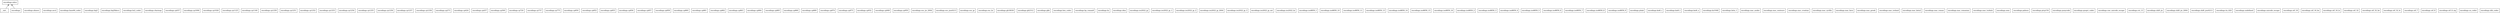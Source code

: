 digraph "packages" {
charset="utf-8"
rankdir=BT
"0" [label="__init__", shape="box"];
"1" [label="encodings", shape="box"];
"2" [label="encodings.aliases", shape="box"];
"3" [label="encodings.ascii", shape="box"];
"4" [label="encodings.base64_codec", shape="box"];
"5" [label="encodings.big5", shape="box"];
"6" [label="encodings.big5hkscs", shape="box"];
"7" [label="encodings.bz2_codec", shape="box"];
"8" [label="encodings.charmap", shape="box"];
"9" [label="encodings.cp037", shape="box"];
"10" [label="encodings.cp1006", shape="box"];
"11" [label="encodings.cp1026", shape="box"];
"12" [label="encodings.cp1125", shape="box"];
"13" [label="encodings.cp1140", shape="box"];
"14" [label="encodings.cp1250", shape="box"];
"15" [label="encodings.cp1251", shape="box"];
"16" [label="encodings.cp1252", shape="box"];
"17" [label="encodings.cp1253", shape="box"];
"18" [label="encodings.cp1254", shape="box"];
"19" [label="encodings.cp1255", shape="box"];
"20" [label="encodings.cp1256", shape="box"];
"21" [label="encodings.cp1257", shape="box"];
"22" [label="encodings.cp1258", shape="box"];
"23" [label="encodings.cp273", shape="box"];
"24" [label="encodings.cp424", shape="box"];
"25" [label="encodings.cp437", shape="box"];
"26" [label="encodings.cp500", shape="box"];
"27" [label="encodings.cp720", shape="box"];
"28" [label="encodings.cp737", shape="box"];
"29" [label="encodings.cp775", shape="box"];
"30" [label="encodings.cp850", shape="box"];
"31" [label="encodings.cp852", shape="box"];
"32" [label="encodings.cp855", shape="box"];
"33" [label="encodings.cp856", shape="box"];
"34" [label="encodings.cp857", shape="box"];
"35" [label="encodings.cp858", shape="box"];
"36" [label="encodings.cp860", shape="box"];
"37" [label="encodings.cp861", shape="box"];
"38" [label="encodings.cp862", shape="box"];
"39" [label="encodings.cp863", shape="box"];
"40" [label="encodings.cp864", shape="box"];
"41" [label="encodings.cp865", shape="box"];
"42" [label="encodings.cp866", shape="box"];
"43" [label="encodings.cp869", shape="box"];
"44" [label="encodings.cp874", shape="box"];
"45" [label="encodings.cp875", shape="box"];
"46" [label="encodings.cp932", shape="box"];
"47" [label="encodings.cp949", shape="box"];
"48" [label="encodings.cp950", shape="box"];
"49" [label="encodings.euc_jis_2004", shape="box"];
"50" [label="encodings.euc_jisx0213", shape="box"];
"51" [label="encodings.euc_jp", shape="box"];
"52" [label="encodings.euc_kr", shape="box"];
"53" [label="encodings.gb18030", shape="box"];
"54" [label="encodings.gb2312", shape="box"];
"55" [label="encodings.gbk", shape="box"];
"56" [label="encodings.hex_codec", shape="box"];
"57" [label="encodings.hp_roman8", shape="box"];
"58" [label="encodings.hz", shape="box"];
"59" [label="encodings.idna", shape="box"];
"60" [label="encodings.iso2022_jp", shape="box"];
"61" [label="encodings.iso2022_jp_1", shape="box"];
"62" [label="encodings.iso2022_jp_2", shape="box"];
"63" [label="encodings.iso2022_jp_2004", shape="box"];
"64" [label="encodings.iso2022_jp_3", shape="box"];
"65" [label="encodings.iso2022_jp_ext", shape="box"];
"66" [label="encodings.iso2022_kr", shape="box"];
"67" [label="encodings.iso8859_1", shape="box"];
"68" [label="encodings.iso8859_10", shape="box"];
"69" [label="encodings.iso8859_11", shape="box"];
"70" [label="encodings.iso8859_13", shape="box"];
"71" [label="encodings.iso8859_14", shape="box"];
"72" [label="encodings.iso8859_15", shape="box"];
"73" [label="encodings.iso8859_16", shape="box"];
"74" [label="encodings.iso8859_2", shape="box"];
"75" [label="encodings.iso8859_3", shape="box"];
"76" [label="encodings.iso8859_4", shape="box"];
"77" [label="encodings.iso8859_5", shape="box"];
"78" [label="encodings.iso8859_6", shape="box"];
"79" [label="encodings.iso8859_7", shape="box"];
"80" [label="encodings.iso8859_8", shape="box"];
"81" [label="encodings.iso8859_9", shape="box"];
"82" [label="encodings.johab", shape="box"];
"83" [label="encodings.koi8_r", shape="box"];
"84" [label="encodings.koi8_t", shape="box"];
"85" [label="encodings.koi8_u", shape="box"];
"86" [label="encodings.kz1048", shape="box"];
"87" [label="encodings.latin_1", shape="box"];
"88" [label="encodings.mac_arabic", shape="box"];
"89" [label="encodings.mac_centeuro", shape="box"];
"90" [label="encodings.mac_croatian", shape="box"];
"91" [label="encodings.mac_cyrillic", shape="box"];
"92" [label="encodings.mac_farsi", shape="box"];
"93" [label="encodings.mac_greek", shape="box"];
"94" [label="encodings.mac_iceland", shape="box"];
"95" [label="encodings.mac_latin2", shape="box"];
"96" [label="encodings.mac_roman", shape="box"];
"97" [label="encodings.mac_romanian", shape="box"];
"98" [label="encodings.mac_turkish", shape="box"];
"99" [label="encodings.mbcs", shape="box"];
"100" [label="encodings.oem", shape="box"];
"101" [label="encodings.palmos", shape="box"];
"102" [label="encodings.ptcp154", shape="box"];
"103" [label="encodings.punycode", shape="box"];
"104" [label="encodings.quopri_codec", shape="box"];
"105" [label="encodings.raw_unicode_escape", shape="box"];
"106" [label="encodings.rot_13", shape="box"];
"107" [label="encodings.shift_jis", shape="box"];
"108" [label="encodings.shift_jis_2004", shape="box"];
"109" [label="encodings.shift_jisx0213", shape="box"];
"110" [label="encodings.tis_620", shape="box"];
"111" [label="encodings.undefined", shape="box"];
"112" [label="encodings.unicode_escape", shape="box"];
"113" [label="encodings.utf_16", shape="box"];
"114" [label="encodings.utf_16_be", shape="box"];
"115" [label="encodings.utf_16_le", shape="box"];
"116" [label="encodings.utf_32", shape="box"];
"117" [label="encodings.utf_32_be", shape="box"];
"118" [label="encodings.utf_32_le", shape="box"];
"119" [label="encodings.utf_7", shape="box"];
"120" [label="encodings.utf_8", shape="box"];
"121" [label="encodings.utf_8_sig", shape="box"];
"122" [label="encodings.uu_codec", shape="box"];
"123" [label="encodings.zlib_codec", shape="box"];
"0" -> "99" [arrowhead="open", arrowtail="none"];
"1" -> "99" [arrowhead="open", arrowtail="none"];
}
